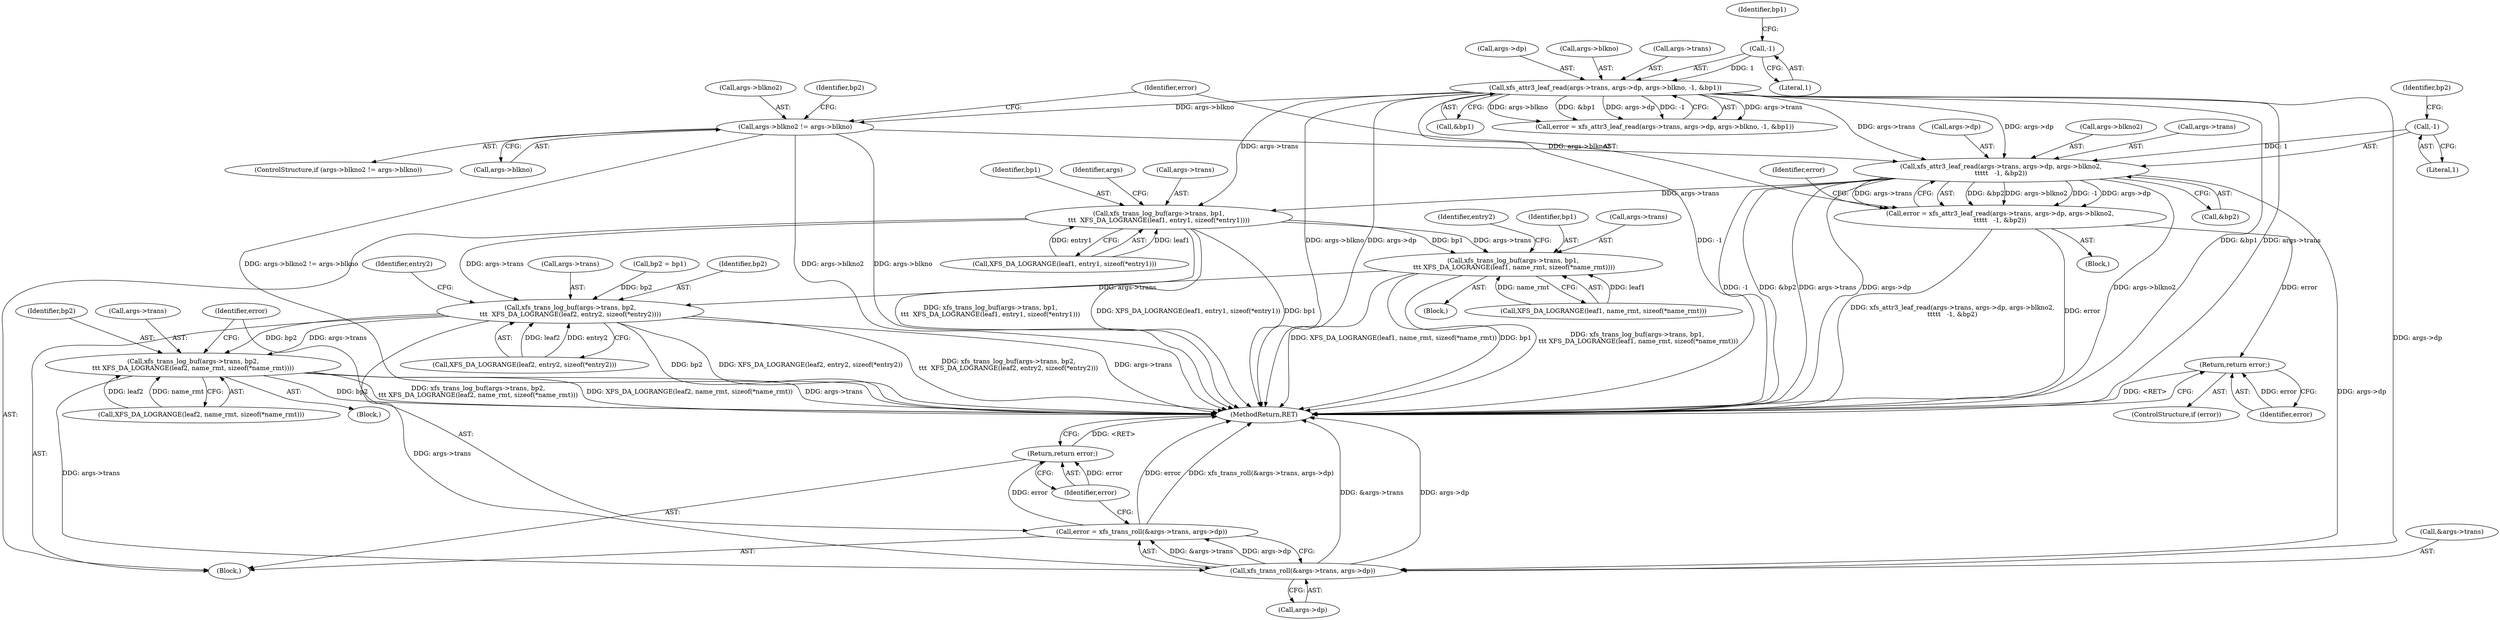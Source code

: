 digraph "0_linux_8275cdd0e7ac550dcce2b3ef6d2fb3b808c1ae59_4@API" {
"1000154" [label="(Call,xfs_attr3_leaf_read(args->trans, args->dp, args->blkno2,\n\t\t\t\t\t   -1, &bp2))"];
"1000125" [label="(Call,xfs_attr3_leaf_read(args->trans, args->dp, args->blkno, -1, &bp1))"];
"1000135" [label="(Call,-1)"];
"1000144" [label="(Call,args->blkno2 != args->blkno)"];
"1000164" [label="(Call,-1)"];
"1000152" [label="(Call,error = xfs_attr3_leaf_read(args->trans, args->dp, args->blkno2,\n\t\t\t\t\t   -1, &bp2))"];
"1000170" [label="(Return,return error;)"];
"1000375" [label="(Call,xfs_trans_log_buf(args->trans, bp1,\n\t\t\t  XFS_DA_LOGRANGE(leaf1, entry1, sizeof(*entry1))))"];
"1000422" [label="(Call,xfs_trans_log_buf(args->trans, bp1,\n \t\t\t XFS_DA_LOGRANGE(leaf1, name_rmt, sizeof(*name_rmt))))"];
"1000438" [label="(Call,xfs_trans_log_buf(args->trans, bp2,\n\t\t\t  XFS_DA_LOGRANGE(leaf2, entry2, sizeof(*entry2))))"];
"1000475" [label="(Call,xfs_trans_log_buf(args->trans, bp2,\n\t\t\t XFS_DA_LOGRANGE(leaf2, name_rmt, sizeof(*name_rmt))))"];
"1000488" [label="(Call,xfs_trans_roll(&args->trans, args->dp))"];
"1000486" [label="(Call,error = xfs_trans_roll(&args->trans, args->dp))"];
"1000496" [label="(Return,return error;)"];
"1000423" [label="(Call,args->trans)"];
"1000166" [label="(Call,&bp2)"];
"1000497" [label="(Identifier,error)"];
"1000135" [label="(Call,-1)"];
"1000486" [label="(Call,error = xfs_trans_roll(&args->trans, args->dp))"];
"1000138" [label="(Identifier,bp1)"];
"1000129" [label="(Call,args->dp)"];
"1000457" [label="(Block,)"];
"1000158" [label="(Call,args->dp)"];
"1000422" [label="(Call,xfs_trans_log_buf(args->trans, bp1,\n \t\t\t XFS_DA_LOGRANGE(leaf1, name_rmt, sizeof(*name_rmt))))"];
"1000161" [label="(Call,args->blkno2)"];
"1000475" [label="(Call,xfs_trans_log_buf(args->trans, bp2,\n\t\t\t XFS_DA_LOGRANGE(leaf2, name_rmt, sizeof(*name_rmt))))"];
"1000175" [label="(Identifier,bp2)"];
"1000476" [label="(Call,args->trans)"];
"1000132" [label="(Call,args->blkno)"];
"1000155" [label="(Call,args->trans)"];
"1000498" [label="(MethodReturn,RET)"];
"1000376" [label="(Call,args->trans)"];
"1000496" [label="(Return,return error;)"];
"1000169" [label="(Identifier,error)"];
"1000435" [label="(Identifier,entry2)"];
"1000148" [label="(Call,args->blkno)"];
"1000136" [label="(Literal,1)"];
"1000125" [label="(Call,xfs_attr3_leaf_read(args->trans, args->dp, args->blkno, -1, &bp1))"];
"1000170" [label="(Return,return error;)"];
"1000165" [label="(Literal,1)"];
"1000168" [label="(ControlStructure,if (error))"];
"1000143" [label="(ControlStructure,if (args->blkno2 != args->blkno))"];
"1000480" [label="(Call,XFS_DA_LOGRANGE(leaf2, name_rmt, sizeof(*name_rmt)))"];
"1000489" [label="(Call,&args->trans)"];
"1000154" [label="(Call,xfs_attr3_leaf_read(args->trans, args->dp, args->blkno2,\n\t\t\t\t\t   -1, &bp2))"];
"1000167" [label="(Identifier,bp2)"];
"1000439" [label="(Call,args->trans)"];
"1000443" [label="(Call,XFS_DA_LOGRANGE(leaf2, entry2, sizeof(*entry2)))"];
"1000390" [label="(Block,)"];
"1000174" [label="(Call,bp2 = bp1)"];
"1000426" [label="(Identifier,bp1)"];
"1000427" [label="(Call,XFS_DA_LOGRANGE(leaf1, name_rmt, sizeof(*name_rmt)))"];
"1000164" [label="(Call,-1)"];
"1000487" [label="(Identifier,error)"];
"1000375" [label="(Call,xfs_trans_log_buf(args->trans, bp1,\n\t\t\t  XFS_DA_LOGRANGE(leaf1, entry1, sizeof(*entry1))))"];
"1000153" [label="(Identifier,error)"];
"1000151" [label="(Block,)"];
"1000442" [label="(Identifier,bp2)"];
"1000126" [label="(Call,args->trans)"];
"1000145" [label="(Call,args->blkno2)"];
"1000379" [label="(Identifier,bp1)"];
"1000488" [label="(Call,xfs_trans_roll(&args->trans, args->dp))"];
"1000105" [label="(Block,)"];
"1000438" [label="(Call,xfs_trans_log_buf(args->trans, bp2,\n\t\t\t  XFS_DA_LOGRANGE(leaf2, entry2, sizeof(*entry2))))"];
"1000453" [label="(Identifier,entry2)"];
"1000152" [label="(Call,error = xfs_attr3_leaf_read(args->trans, args->dp, args->blkno2,\n\t\t\t\t\t   -1, &bp2))"];
"1000479" [label="(Identifier,bp2)"];
"1000380" [label="(Call,XFS_DA_LOGRANGE(leaf1, entry1, sizeof(*entry1)))"];
"1000144" [label="(Call,args->blkno2 != args->blkno)"];
"1000137" [label="(Call,&bp1)"];
"1000171" [label="(Identifier,error)"];
"1000493" [label="(Call,args->dp)"];
"1000123" [label="(Call,error = xfs_attr3_leaf_read(args->trans, args->dp, args->blkno, -1, &bp1))"];
"1000388" [label="(Identifier,args)"];
"1000154" -> "1000152"  [label="AST: "];
"1000154" -> "1000166"  [label="CFG: "];
"1000155" -> "1000154"  [label="AST: "];
"1000158" -> "1000154"  [label="AST: "];
"1000161" -> "1000154"  [label="AST: "];
"1000164" -> "1000154"  [label="AST: "];
"1000166" -> "1000154"  [label="AST: "];
"1000152" -> "1000154"  [label="CFG: "];
"1000154" -> "1000498"  [label="DDG: -1"];
"1000154" -> "1000498"  [label="DDG: &bp2"];
"1000154" -> "1000498"  [label="DDG: args->trans"];
"1000154" -> "1000498"  [label="DDG: args->dp"];
"1000154" -> "1000498"  [label="DDG: args->blkno2"];
"1000154" -> "1000152"  [label="DDG: &bp2"];
"1000154" -> "1000152"  [label="DDG: args->blkno2"];
"1000154" -> "1000152"  [label="DDG: -1"];
"1000154" -> "1000152"  [label="DDG: args->dp"];
"1000154" -> "1000152"  [label="DDG: args->trans"];
"1000125" -> "1000154"  [label="DDG: args->trans"];
"1000125" -> "1000154"  [label="DDG: args->dp"];
"1000144" -> "1000154"  [label="DDG: args->blkno2"];
"1000164" -> "1000154"  [label="DDG: 1"];
"1000154" -> "1000375"  [label="DDG: args->trans"];
"1000154" -> "1000488"  [label="DDG: args->dp"];
"1000125" -> "1000123"  [label="AST: "];
"1000125" -> "1000137"  [label="CFG: "];
"1000126" -> "1000125"  [label="AST: "];
"1000129" -> "1000125"  [label="AST: "];
"1000132" -> "1000125"  [label="AST: "];
"1000135" -> "1000125"  [label="AST: "];
"1000137" -> "1000125"  [label="AST: "];
"1000123" -> "1000125"  [label="CFG: "];
"1000125" -> "1000498"  [label="DDG: args->trans"];
"1000125" -> "1000498"  [label="DDG: args->blkno"];
"1000125" -> "1000498"  [label="DDG: args->dp"];
"1000125" -> "1000498"  [label="DDG: -1"];
"1000125" -> "1000498"  [label="DDG: &bp1"];
"1000125" -> "1000123"  [label="DDG: args->trans"];
"1000125" -> "1000123"  [label="DDG: args->blkno"];
"1000125" -> "1000123"  [label="DDG: &bp1"];
"1000125" -> "1000123"  [label="DDG: args->dp"];
"1000125" -> "1000123"  [label="DDG: -1"];
"1000135" -> "1000125"  [label="DDG: 1"];
"1000125" -> "1000144"  [label="DDG: args->blkno"];
"1000125" -> "1000375"  [label="DDG: args->trans"];
"1000125" -> "1000488"  [label="DDG: args->dp"];
"1000135" -> "1000136"  [label="CFG: "];
"1000136" -> "1000135"  [label="AST: "];
"1000138" -> "1000135"  [label="CFG: "];
"1000144" -> "1000143"  [label="AST: "];
"1000144" -> "1000148"  [label="CFG: "];
"1000145" -> "1000144"  [label="AST: "];
"1000148" -> "1000144"  [label="AST: "];
"1000153" -> "1000144"  [label="CFG: "];
"1000175" -> "1000144"  [label="CFG: "];
"1000144" -> "1000498"  [label="DDG: args->blkno"];
"1000144" -> "1000498"  [label="DDG: args->blkno2 != args->blkno"];
"1000144" -> "1000498"  [label="DDG: args->blkno2"];
"1000164" -> "1000165"  [label="CFG: "];
"1000165" -> "1000164"  [label="AST: "];
"1000167" -> "1000164"  [label="CFG: "];
"1000152" -> "1000151"  [label="AST: "];
"1000153" -> "1000152"  [label="AST: "];
"1000169" -> "1000152"  [label="CFG: "];
"1000152" -> "1000498"  [label="DDG: error"];
"1000152" -> "1000498"  [label="DDG: xfs_attr3_leaf_read(args->trans, args->dp, args->blkno2,\n\t\t\t\t\t   -1, &bp2)"];
"1000152" -> "1000170"  [label="DDG: error"];
"1000170" -> "1000168"  [label="AST: "];
"1000170" -> "1000171"  [label="CFG: "];
"1000171" -> "1000170"  [label="AST: "];
"1000498" -> "1000170"  [label="CFG: "];
"1000170" -> "1000498"  [label="DDG: <RET>"];
"1000171" -> "1000170"  [label="DDG: error"];
"1000375" -> "1000105"  [label="AST: "];
"1000375" -> "1000380"  [label="CFG: "];
"1000376" -> "1000375"  [label="AST: "];
"1000379" -> "1000375"  [label="AST: "];
"1000380" -> "1000375"  [label="AST: "];
"1000388" -> "1000375"  [label="CFG: "];
"1000375" -> "1000498"  [label="DDG: xfs_trans_log_buf(args->trans, bp1,\n\t\t\t  XFS_DA_LOGRANGE(leaf1, entry1, sizeof(*entry1)))"];
"1000375" -> "1000498"  [label="DDG: XFS_DA_LOGRANGE(leaf1, entry1, sizeof(*entry1))"];
"1000375" -> "1000498"  [label="DDG: bp1"];
"1000380" -> "1000375"  [label="DDG: leaf1"];
"1000380" -> "1000375"  [label="DDG: entry1"];
"1000375" -> "1000422"  [label="DDG: args->trans"];
"1000375" -> "1000422"  [label="DDG: bp1"];
"1000375" -> "1000438"  [label="DDG: args->trans"];
"1000422" -> "1000390"  [label="AST: "];
"1000422" -> "1000427"  [label="CFG: "];
"1000423" -> "1000422"  [label="AST: "];
"1000426" -> "1000422"  [label="AST: "];
"1000427" -> "1000422"  [label="AST: "];
"1000435" -> "1000422"  [label="CFG: "];
"1000422" -> "1000498"  [label="DDG: XFS_DA_LOGRANGE(leaf1, name_rmt, sizeof(*name_rmt))"];
"1000422" -> "1000498"  [label="DDG: bp1"];
"1000422" -> "1000498"  [label="DDG: xfs_trans_log_buf(args->trans, bp1,\n \t\t\t XFS_DA_LOGRANGE(leaf1, name_rmt, sizeof(*name_rmt)))"];
"1000427" -> "1000422"  [label="DDG: leaf1"];
"1000427" -> "1000422"  [label="DDG: name_rmt"];
"1000422" -> "1000438"  [label="DDG: args->trans"];
"1000438" -> "1000105"  [label="AST: "];
"1000438" -> "1000443"  [label="CFG: "];
"1000439" -> "1000438"  [label="AST: "];
"1000442" -> "1000438"  [label="AST: "];
"1000443" -> "1000438"  [label="AST: "];
"1000453" -> "1000438"  [label="CFG: "];
"1000438" -> "1000498"  [label="DDG: bp2"];
"1000438" -> "1000498"  [label="DDG: XFS_DA_LOGRANGE(leaf2, entry2, sizeof(*entry2))"];
"1000438" -> "1000498"  [label="DDG: xfs_trans_log_buf(args->trans, bp2,\n\t\t\t  XFS_DA_LOGRANGE(leaf2, entry2, sizeof(*entry2)))"];
"1000438" -> "1000498"  [label="DDG: args->trans"];
"1000174" -> "1000438"  [label="DDG: bp2"];
"1000443" -> "1000438"  [label="DDG: leaf2"];
"1000443" -> "1000438"  [label="DDG: entry2"];
"1000438" -> "1000475"  [label="DDG: args->trans"];
"1000438" -> "1000475"  [label="DDG: bp2"];
"1000438" -> "1000488"  [label="DDG: args->trans"];
"1000475" -> "1000457"  [label="AST: "];
"1000475" -> "1000480"  [label="CFG: "];
"1000476" -> "1000475"  [label="AST: "];
"1000479" -> "1000475"  [label="AST: "];
"1000480" -> "1000475"  [label="AST: "];
"1000487" -> "1000475"  [label="CFG: "];
"1000475" -> "1000498"  [label="DDG: args->trans"];
"1000475" -> "1000498"  [label="DDG: bp2"];
"1000475" -> "1000498"  [label="DDG: xfs_trans_log_buf(args->trans, bp2,\n\t\t\t XFS_DA_LOGRANGE(leaf2, name_rmt, sizeof(*name_rmt)))"];
"1000475" -> "1000498"  [label="DDG: XFS_DA_LOGRANGE(leaf2, name_rmt, sizeof(*name_rmt))"];
"1000480" -> "1000475"  [label="DDG: leaf2"];
"1000480" -> "1000475"  [label="DDG: name_rmt"];
"1000475" -> "1000488"  [label="DDG: args->trans"];
"1000488" -> "1000486"  [label="AST: "];
"1000488" -> "1000493"  [label="CFG: "];
"1000489" -> "1000488"  [label="AST: "];
"1000493" -> "1000488"  [label="AST: "];
"1000486" -> "1000488"  [label="CFG: "];
"1000488" -> "1000498"  [label="DDG: &args->trans"];
"1000488" -> "1000498"  [label="DDG: args->dp"];
"1000488" -> "1000486"  [label="DDG: &args->trans"];
"1000488" -> "1000486"  [label="DDG: args->dp"];
"1000486" -> "1000105"  [label="AST: "];
"1000487" -> "1000486"  [label="AST: "];
"1000497" -> "1000486"  [label="CFG: "];
"1000486" -> "1000498"  [label="DDG: xfs_trans_roll(&args->trans, args->dp)"];
"1000486" -> "1000498"  [label="DDG: error"];
"1000486" -> "1000496"  [label="DDG: error"];
"1000496" -> "1000105"  [label="AST: "];
"1000496" -> "1000497"  [label="CFG: "];
"1000497" -> "1000496"  [label="AST: "];
"1000498" -> "1000496"  [label="CFG: "];
"1000496" -> "1000498"  [label="DDG: <RET>"];
"1000497" -> "1000496"  [label="DDG: error"];
}
